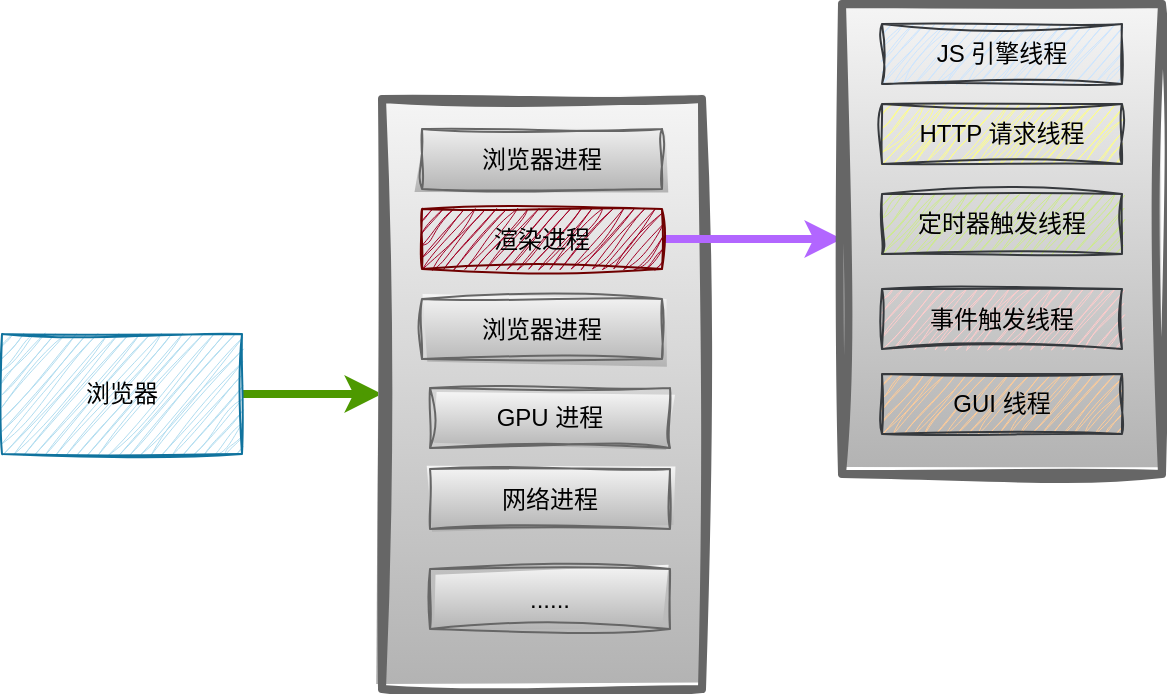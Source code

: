 <mxfile version="24.7.1" type="device">
  <diagram name="第 1 页" id="nmEELFkpHKYNzTVvcKlU">
    <mxGraphModel dx="1674" dy="1121" grid="0" gridSize="10" guides="1" tooltips="1" connect="1" arrows="1" fold="1" page="0" pageScale="1" pageWidth="1200" pageHeight="1920" background="#ffffff" math="0" shadow="0">
      <root>
        <mxCell id="0" />
        <mxCell id="1" parent="0" />
        <mxCell id="CwbuER8wX_RRmrVz7hyj-18" style="edgeStyle=orthogonalEdgeStyle;rounded=0;orthogonalLoop=1;jettySize=auto;html=1;exitX=1;exitY=0.5;exitDx=0;exitDy=0;entryX=0;entryY=0.5;entryDx=0;entryDy=0;fillColor=#ffcccc;strokeColor=#4D9900;curved=0;targetPerimeterSpacing=0;sourcePerimeterSpacing=0;strokeWidth=4;" edge="1" parent="1" source="CwbuER8wX_RRmrVz7hyj-2" target="CwbuER8wX_RRmrVz7hyj-4">
          <mxGeometry relative="1" as="geometry" />
        </mxCell>
        <mxCell id="CwbuER8wX_RRmrVz7hyj-2" value="浏览器" style="rounded=0;whiteSpace=wrap;html=1;sketch=1;curveFitting=1;jiggle=2;fillColor=#b1ddf0;strokeColor=#10739e;" vertex="1" parent="1">
          <mxGeometry x="520" y="545" width="120" height="60" as="geometry" />
        </mxCell>
        <mxCell id="CwbuER8wX_RRmrVz7hyj-4" value="" style="rounded=0;whiteSpace=wrap;html=1;strokeWidth=4;sketch=1;curveFitting=1;jiggle=2;fillColor=#f5f5f5;strokeColor=#666666;gradientColor=#b3b3b3;" vertex="1" parent="1">
          <mxGeometry x="710" y="427.5" width="160" height="295" as="geometry" />
        </mxCell>
        <mxCell id="CwbuER8wX_RRmrVz7hyj-5" value="浏览器进程" style="rounded=0;whiteSpace=wrap;html=1;fillColor=#f5f5f5;strokeColor=#666666;gradientColor=#b3b3b3;sketch=1;curveFitting=1;jiggle=2;" vertex="1" parent="1">
          <mxGeometry x="730" y="442.5" width="120" height="30" as="geometry" />
        </mxCell>
        <mxCell id="CwbuER8wX_RRmrVz7hyj-19" style="edgeStyle=orthogonalEdgeStyle;rounded=0;orthogonalLoop=1;jettySize=auto;html=1;entryX=0;entryY=0.5;entryDx=0;entryDy=0;strokeWidth=4;fillColor=#ffff88;strokeColor=#B266FF;" edge="1" parent="1" source="CwbuER8wX_RRmrVz7hyj-6" target="CwbuER8wX_RRmrVz7hyj-11">
          <mxGeometry relative="1" as="geometry" />
        </mxCell>
        <mxCell id="CwbuER8wX_RRmrVz7hyj-6" value="&lt;font color=&quot;#000000&quot;&gt;渲染进程&lt;/font&gt;" style="rounded=0;whiteSpace=wrap;html=1;fillColor=#a20025;fontColor=#ffffff;strokeColor=#6F0000;sketch=1;curveFitting=1;jiggle=2;" vertex="1" parent="1">
          <mxGeometry x="730" y="482.5" width="120" height="30" as="geometry" />
        </mxCell>
        <mxCell id="CwbuER8wX_RRmrVz7hyj-7" value="浏览器进程" style="rounded=0;whiteSpace=wrap;html=1;fillColor=#f5f5f5;gradientColor=#b3b3b3;strokeColor=#666666;sketch=1;curveFitting=1;jiggle=2;" vertex="1" parent="1">
          <mxGeometry x="730" y="527.5" width="120" height="30" as="geometry" />
        </mxCell>
        <mxCell id="CwbuER8wX_RRmrVz7hyj-8" value="GPU 进程" style="rounded=0;whiteSpace=wrap;html=1;fillColor=#f5f5f5;gradientColor=#b3b3b3;strokeColor=#666666;sketch=1;curveFitting=1;jiggle=2;" vertex="1" parent="1">
          <mxGeometry x="734" y="572" width="120" height="30" as="geometry" />
        </mxCell>
        <mxCell id="CwbuER8wX_RRmrVz7hyj-9" value="网络进程" style="rounded=0;whiteSpace=wrap;html=1;fillColor=#f5f5f5;gradientColor=#b3b3b3;strokeColor=#666666;sketch=1;curveFitting=1;jiggle=2;" vertex="1" parent="1">
          <mxGeometry x="734" y="612.5" width="120" height="30" as="geometry" />
        </mxCell>
        <mxCell id="CwbuER8wX_RRmrVz7hyj-10" value="......" style="rounded=0;whiteSpace=wrap;html=1;fillColor=#f5f5f5;gradientColor=#b3b3b3;strokeColor=#666666;sketch=1;curveFitting=1;jiggle=2;" vertex="1" parent="1">
          <mxGeometry x="734" y="662.5" width="120" height="30" as="geometry" />
        </mxCell>
        <mxCell id="CwbuER8wX_RRmrVz7hyj-11" value="" style="rounded=0;whiteSpace=wrap;html=1;strokeWidth=4;strokeColor=#666666;sketch=1;curveFitting=1;jiggle=2;fillColor=#f5f5f5;gradientColor=#b3b3b3;" vertex="1" parent="1">
          <mxGeometry x="940" y="380" width="160" height="235" as="geometry" />
        </mxCell>
        <mxCell id="CwbuER8wX_RRmrVz7hyj-12" value="JS 引擎线程" style="rounded=0;whiteSpace=wrap;html=1;fillColor=#cce5ff;strokeColor=#36393d;sketch=1;curveFitting=1;jiggle=2;" vertex="1" parent="1">
          <mxGeometry x="960" y="390" width="120" height="30" as="geometry" />
        </mxCell>
        <mxCell id="CwbuER8wX_RRmrVz7hyj-13" value="事件触发线程" style="rounded=0;whiteSpace=wrap;html=1;fillColor=#ffcccc;strokeColor=#36393d;sketch=1;curveFitting=1;jiggle=2;" vertex="1" parent="1">
          <mxGeometry x="960" y="522.5" width="120" height="30" as="geometry" />
        </mxCell>
        <mxCell id="CwbuER8wX_RRmrVz7hyj-14" value="GUI 线程" style="rounded=0;whiteSpace=wrap;html=1;fillColor=#ffcc99;strokeColor=#36393d;sketch=1;curveFitting=1;jiggle=2;" vertex="1" parent="1">
          <mxGeometry x="960" y="565" width="120" height="30" as="geometry" />
        </mxCell>
        <mxCell id="CwbuER8wX_RRmrVz7hyj-15" value="定时器触发线程" style="rounded=0;whiteSpace=wrap;html=1;fillColor=#cdeb8b;strokeColor=#36393d;sketch=1;curveFitting=1;jiggle=2;" vertex="1" parent="1">
          <mxGeometry x="960" y="475" width="120" height="30" as="geometry" />
        </mxCell>
        <mxCell id="CwbuER8wX_RRmrVz7hyj-16" value="HTTP 请求线程" style="rounded=0;whiteSpace=wrap;html=1;fillColor=#ffff88;strokeColor=#36393d;sketch=1;curveFitting=1;jiggle=2;" vertex="1" parent="1">
          <mxGeometry x="960" y="430" width="120" height="30" as="geometry" />
        </mxCell>
      </root>
    </mxGraphModel>
  </diagram>
</mxfile>
